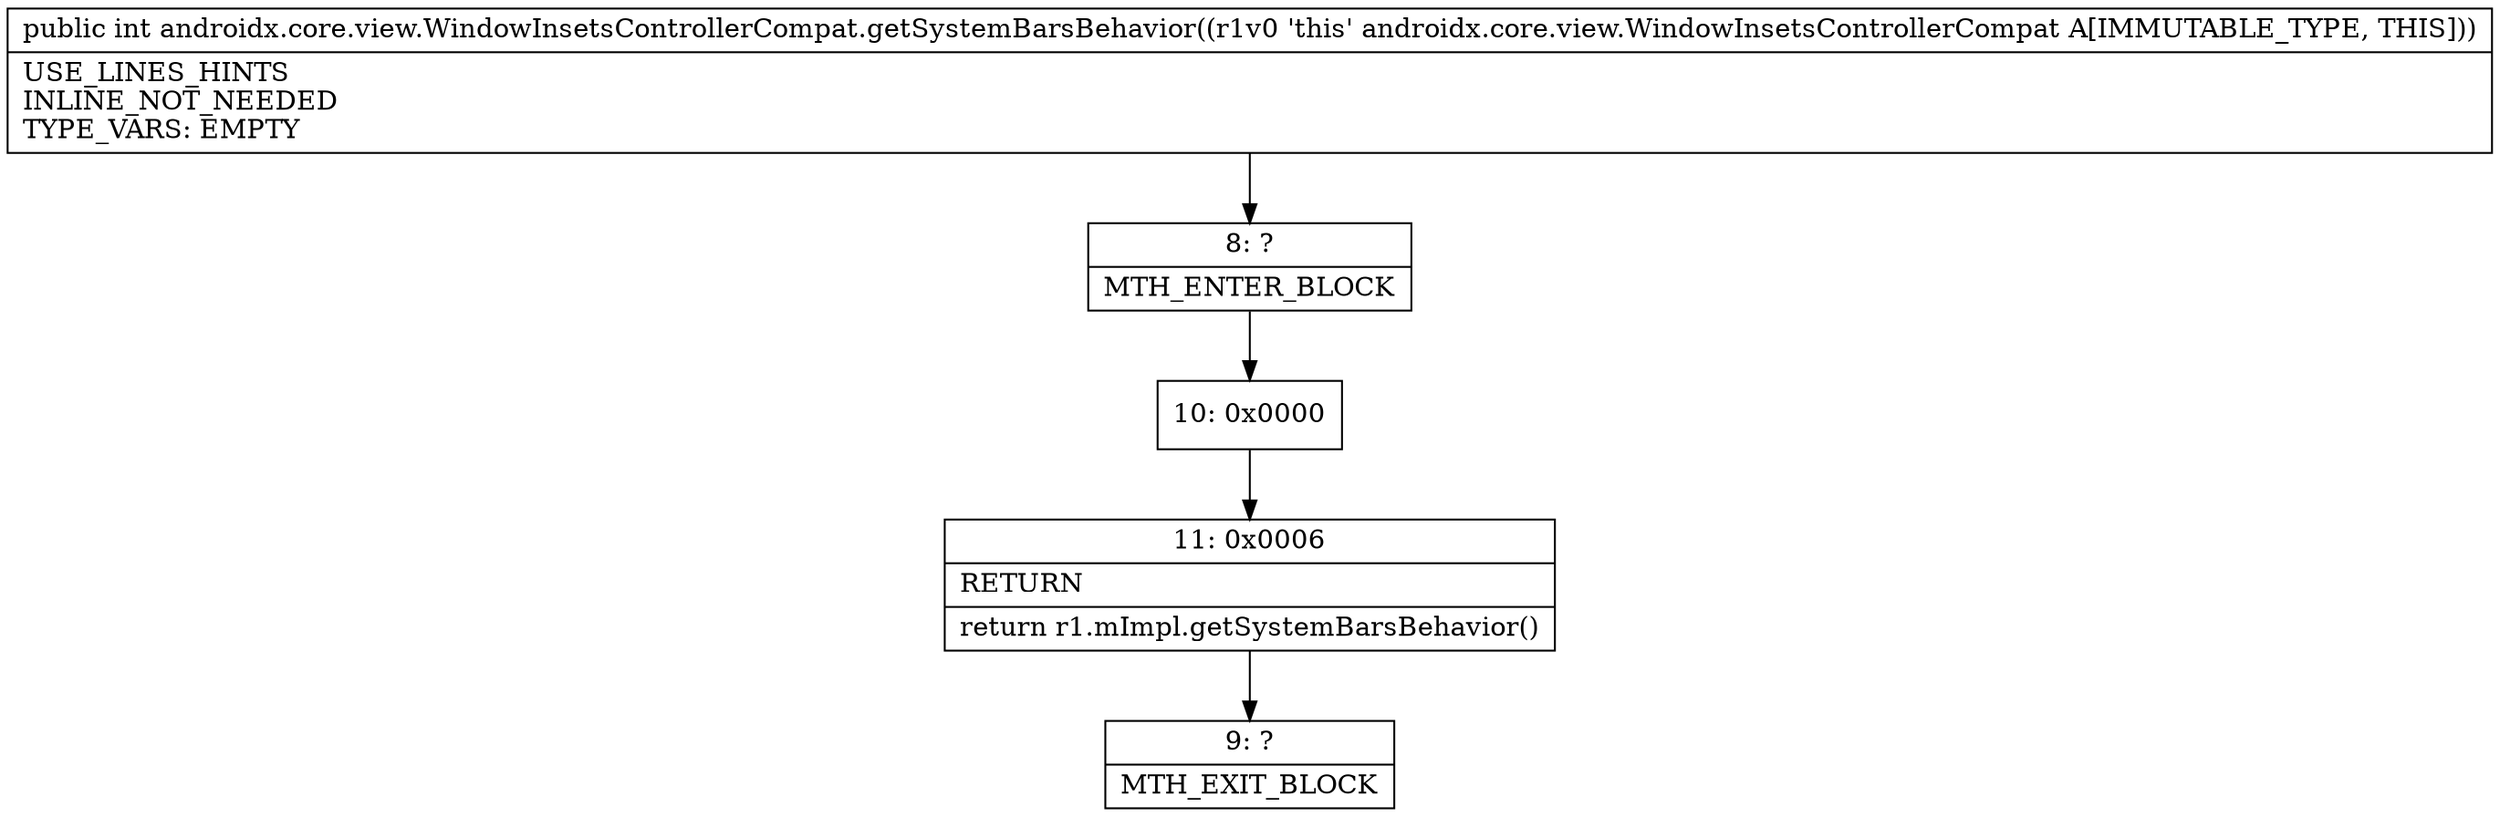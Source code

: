 digraph "CFG forandroidx.core.view.WindowInsetsControllerCompat.getSystemBarsBehavior()I" {
Node_8 [shape=record,label="{8\:\ ?|MTH_ENTER_BLOCK\l}"];
Node_10 [shape=record,label="{10\:\ 0x0000}"];
Node_11 [shape=record,label="{11\:\ 0x0006|RETURN\l|return r1.mImpl.getSystemBarsBehavior()\l}"];
Node_9 [shape=record,label="{9\:\ ?|MTH_EXIT_BLOCK\l}"];
MethodNode[shape=record,label="{public int androidx.core.view.WindowInsetsControllerCompat.getSystemBarsBehavior((r1v0 'this' androidx.core.view.WindowInsetsControllerCompat A[IMMUTABLE_TYPE, THIS]))  | USE_LINES_HINTS\lINLINE_NOT_NEEDED\lTYPE_VARS: EMPTY\l}"];
MethodNode -> Node_8;Node_8 -> Node_10;
Node_10 -> Node_11;
Node_11 -> Node_9;
}

